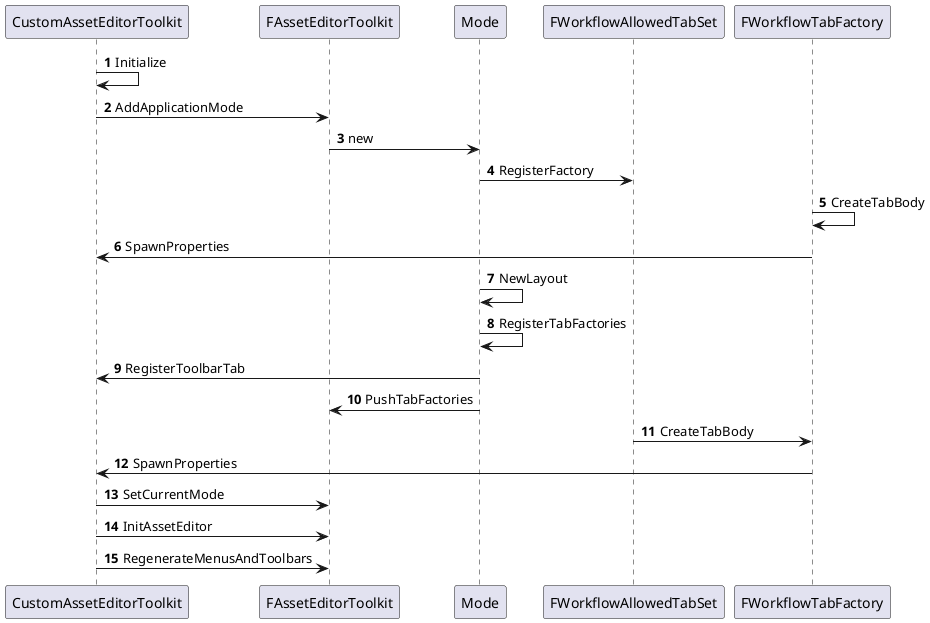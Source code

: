 @startuml
'https://plantuml.com/sequence-diagram

@startuml
participant CustomAssetEditorToolkit as Toolkit
'participant CustomAssetEditorMode as Mode
'participant CustomAssetSummoner as Summoner

autonumber

Toolkit -> Toolkit: Initialize
Toolkit -> FAssetEditorToolkit: AddApplicationMode
FAssetEditorToolkit -> Mode: new
Mode -> FWorkflowAllowedTabSet: RegisterFactory
FWorkflowTabFactory -> FWorkflowTabFactory: CreateTabBody
FWorkflowTabFactory -> Toolkit: SpawnProperties
Mode -> Mode: NewLayout
Mode -> Mode: RegisterTabFactories
Mode -> Toolkit: RegisterToolbarTab
Mode -> FAssetEditorToolkit: PushTabFactories

FWorkflowAllowedTabSet -> FWorkflowTabFactory: CreateTabBody
FWorkflowTabFactory-> Toolkit: SpawnProperties

Toolkit -> FAssetEditorToolkit: SetCurrentMode
Toolkit -> FAssetEditorToolkit: InitAssetEditor
Toolkit -> FAssetEditorToolkit:RegenerateMenusAndToolbars

@enduml
